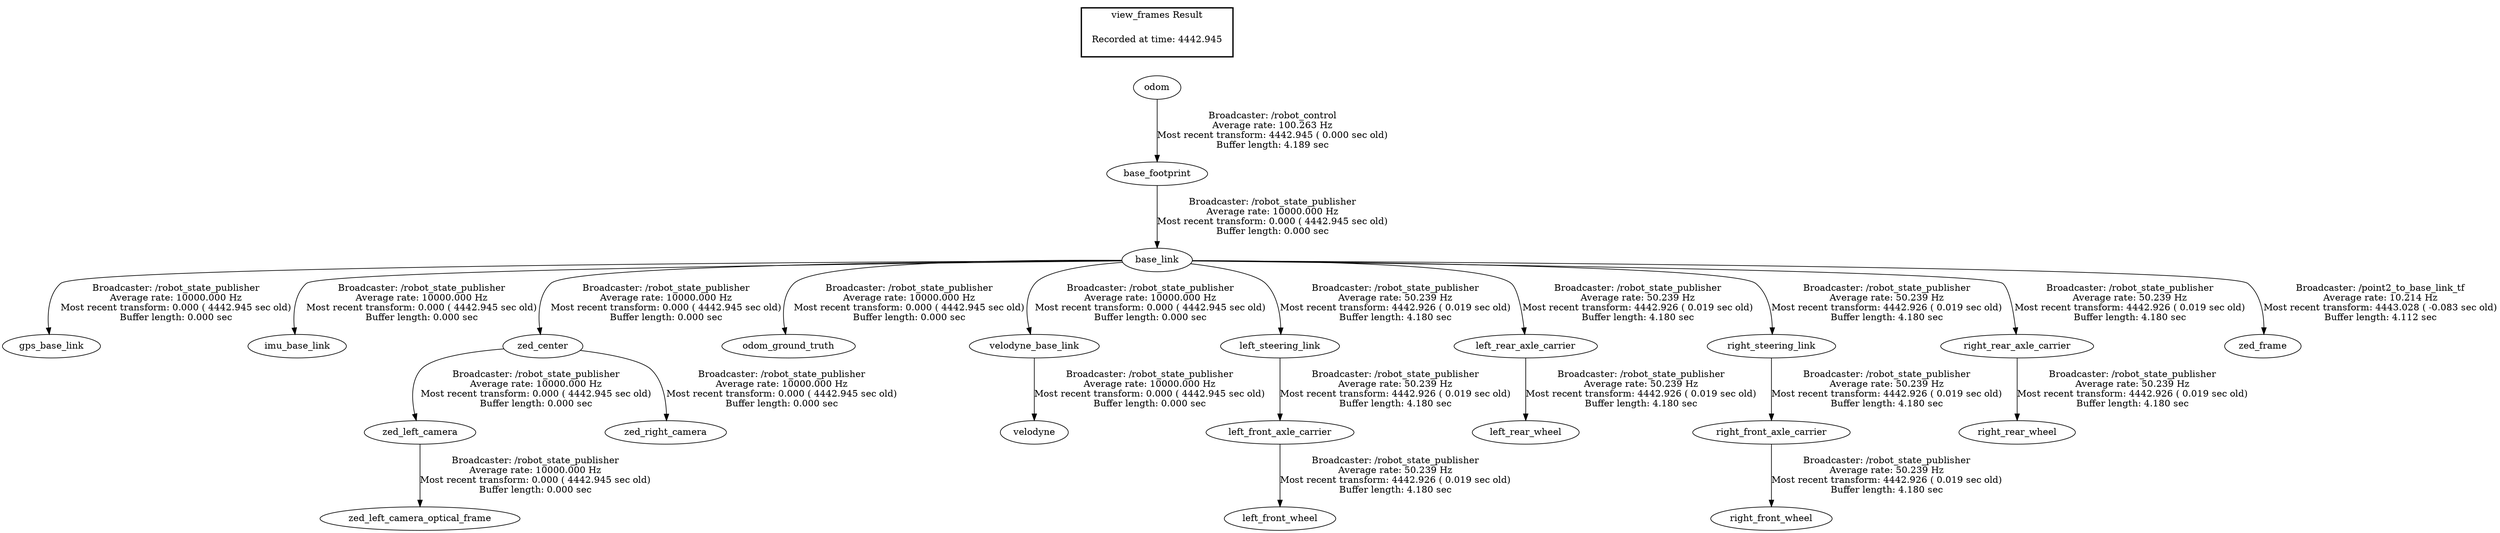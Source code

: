 digraph G {
"base_footprint" -> "base_link"[label="Broadcaster: /robot_state_publisher\nAverage rate: 10000.000 Hz\nMost recent transform: 0.000 ( 4442.945 sec old)\nBuffer length: 0.000 sec\n"];
"odom" -> "base_footprint"[label="Broadcaster: /robot_control\nAverage rate: 100.263 Hz\nMost recent transform: 4442.945 ( 0.000 sec old)\nBuffer length: 4.189 sec\n"];
"base_link" -> "gps_base_link"[label="Broadcaster: /robot_state_publisher\nAverage rate: 10000.000 Hz\nMost recent transform: 0.000 ( 4442.945 sec old)\nBuffer length: 0.000 sec\n"];
"base_link" -> "imu_base_link"[label="Broadcaster: /robot_state_publisher\nAverage rate: 10000.000 Hz\nMost recent transform: 0.000 ( 4442.945 sec old)\nBuffer length: 0.000 sec\n"];
"zed_left_camera" -> "zed_left_camera_optical_frame"[label="Broadcaster: /robot_state_publisher\nAverage rate: 10000.000 Hz\nMost recent transform: 0.000 ( 4442.945 sec old)\nBuffer length: 0.000 sec\n"];
"zed_center" -> "zed_left_camera"[label="Broadcaster: /robot_state_publisher\nAverage rate: 10000.000 Hz\nMost recent transform: 0.000 ( 4442.945 sec old)\nBuffer length: 0.000 sec\n"];
"base_link" -> "odom_ground_truth"[label="Broadcaster: /robot_state_publisher\nAverage rate: 10000.000 Hz\nMost recent transform: 0.000 ( 4442.945 sec old)\nBuffer length: 0.000 sec\n"];
"base_link" -> "velodyne_base_link"[label="Broadcaster: /robot_state_publisher\nAverage rate: 10000.000 Hz\nMost recent transform: 0.000 ( 4442.945 sec old)\nBuffer length: 0.000 sec\n"];
"velodyne_base_link" -> "velodyne"[label="Broadcaster: /robot_state_publisher\nAverage rate: 10000.000 Hz\nMost recent transform: 0.000 ( 4442.945 sec old)\nBuffer length: 0.000 sec\n"];
"base_link" -> "zed_center"[label="Broadcaster: /robot_state_publisher\nAverage rate: 10000.000 Hz\nMost recent transform: 0.000 ( 4442.945 sec old)\nBuffer length: 0.000 sec\n"];
"zed_center" -> "zed_right_camera"[label="Broadcaster: /robot_state_publisher\nAverage rate: 10000.000 Hz\nMost recent transform: 0.000 ( 4442.945 sec old)\nBuffer length: 0.000 sec\n"];
"left_front_axle_carrier" -> "left_front_wheel"[label="Broadcaster: /robot_state_publisher\nAverage rate: 50.239 Hz\nMost recent transform: 4442.926 ( 0.019 sec old)\nBuffer length: 4.180 sec\n"];
"left_steering_link" -> "left_front_axle_carrier"[label="Broadcaster: /robot_state_publisher\nAverage rate: 50.239 Hz\nMost recent transform: 4442.926 ( 0.019 sec old)\nBuffer length: 4.180 sec\n"];
"base_link" -> "left_steering_link"[label="Broadcaster: /robot_state_publisher\nAverage rate: 50.239 Hz\nMost recent transform: 4442.926 ( 0.019 sec old)\nBuffer length: 4.180 sec\n"];
"left_rear_axle_carrier" -> "left_rear_wheel"[label="Broadcaster: /robot_state_publisher\nAverage rate: 50.239 Hz\nMost recent transform: 4442.926 ( 0.019 sec old)\nBuffer length: 4.180 sec\n"];
"base_link" -> "left_rear_axle_carrier"[label="Broadcaster: /robot_state_publisher\nAverage rate: 50.239 Hz\nMost recent transform: 4442.926 ( 0.019 sec old)\nBuffer length: 4.180 sec\n"];
"right_front_axle_carrier" -> "right_front_wheel"[label="Broadcaster: /robot_state_publisher\nAverage rate: 50.239 Hz\nMost recent transform: 4442.926 ( 0.019 sec old)\nBuffer length: 4.180 sec\n"];
"right_steering_link" -> "right_front_axle_carrier"[label="Broadcaster: /robot_state_publisher\nAverage rate: 50.239 Hz\nMost recent transform: 4442.926 ( 0.019 sec old)\nBuffer length: 4.180 sec\n"];
"base_link" -> "right_steering_link"[label="Broadcaster: /robot_state_publisher\nAverage rate: 50.239 Hz\nMost recent transform: 4442.926 ( 0.019 sec old)\nBuffer length: 4.180 sec\n"];
"right_rear_axle_carrier" -> "right_rear_wheel"[label="Broadcaster: /robot_state_publisher\nAverage rate: 50.239 Hz\nMost recent transform: 4442.926 ( 0.019 sec old)\nBuffer length: 4.180 sec\n"];
"base_link" -> "right_rear_axle_carrier"[label="Broadcaster: /robot_state_publisher\nAverage rate: 50.239 Hz\nMost recent transform: 4442.926 ( 0.019 sec old)\nBuffer length: 4.180 sec\n"];
"base_link" -> "zed_frame"[label="Broadcaster: /point2_to_base_link_tf\nAverage rate: 10.214 Hz\nMost recent transform: 4443.028 ( -0.083 sec old)\nBuffer length: 4.112 sec\n"];
edge [style=invis];
 subgraph cluster_legend { style=bold; color=black; label ="view_frames Result";
"Recorded at time: 4442.945"[ shape=plaintext ] ;
 }->"odom";
}